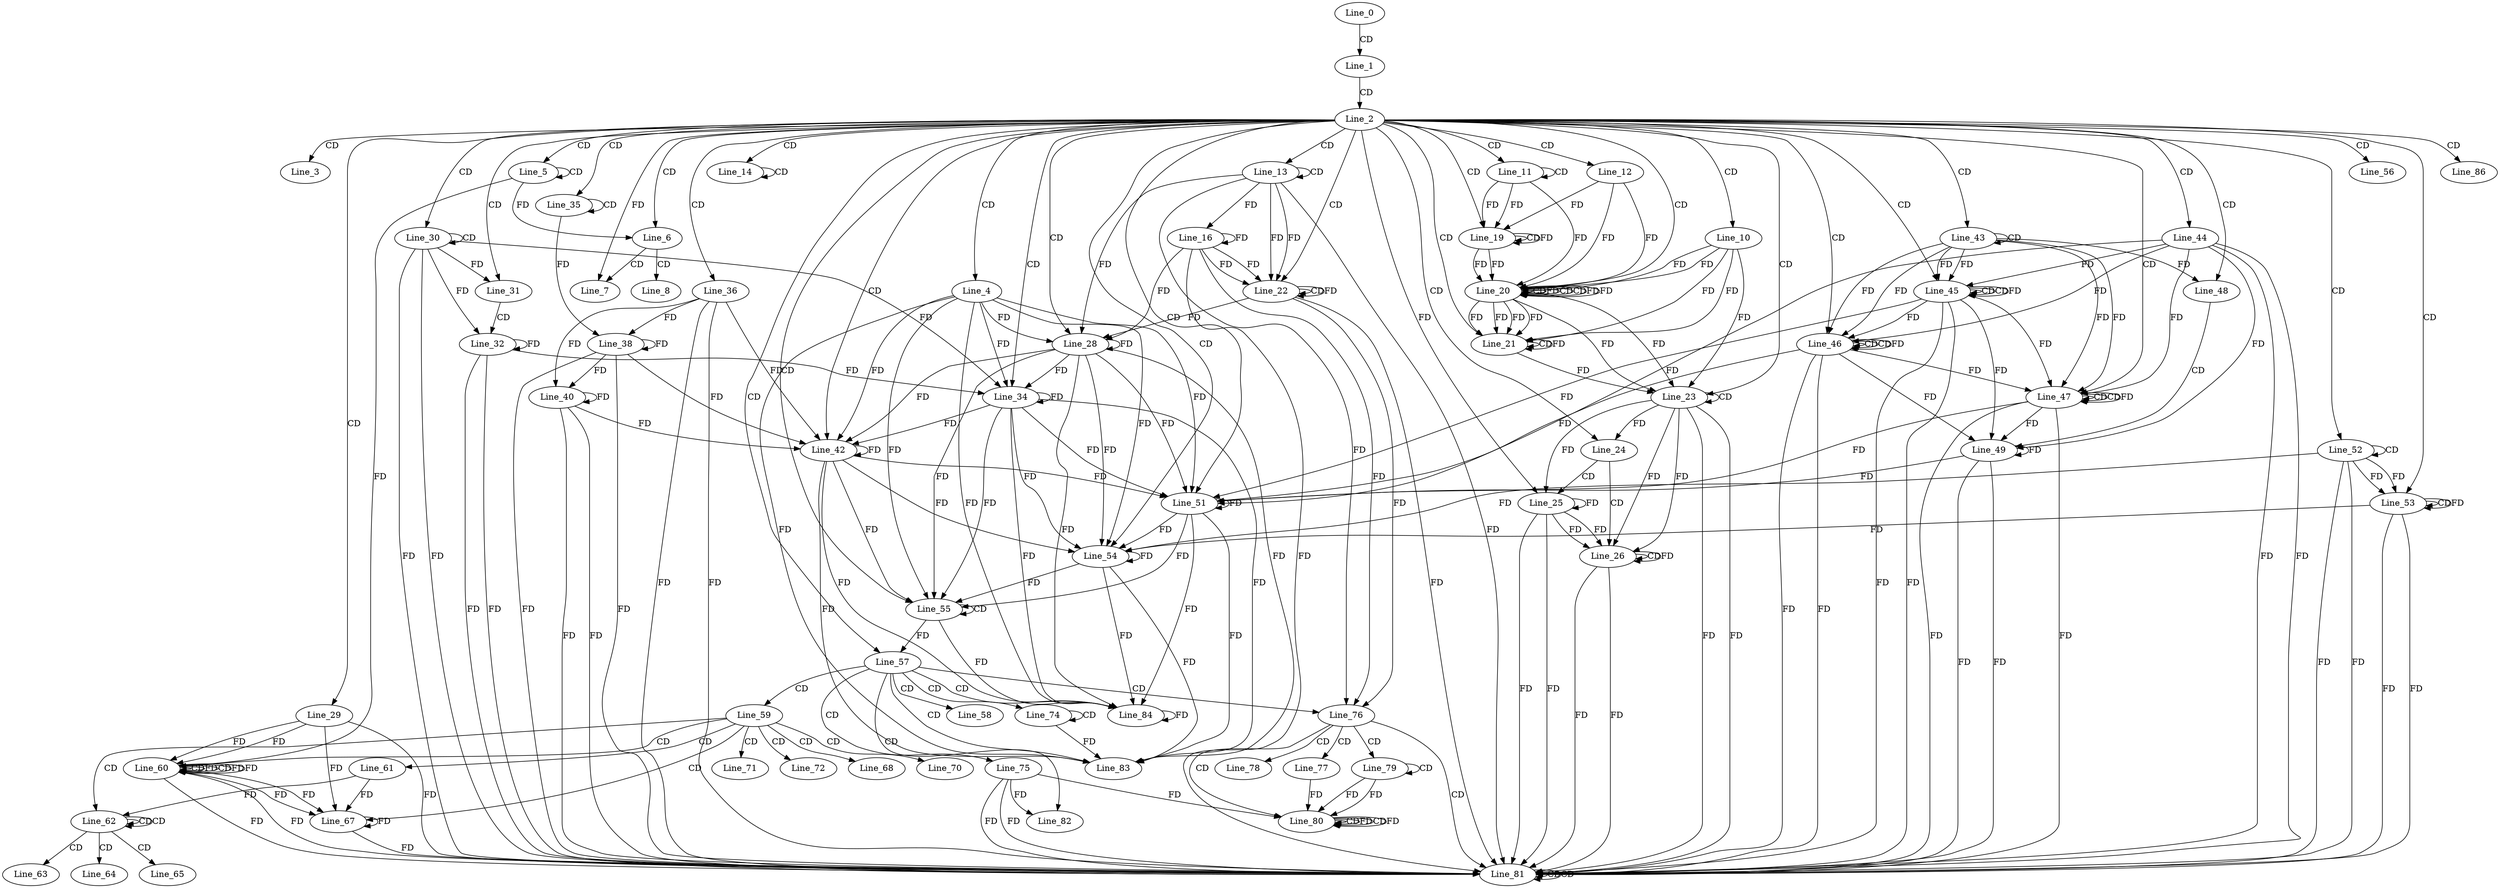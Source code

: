 digraph G {
  Line_0;
  Line_1;
  Line_2;
  Line_3;
  Line_4;
  Line_5;
  Line_5;
  Line_6;
  Line_7;
  Line_8;
  Line_10;
  Line_11;
  Line_11;
  Line_12;
  Line_13;
  Line_13;
  Line_14;
  Line_14;
  Line_16;
  Line_16;
  Line_19;
  Line_19;
  Line_19;
  Line_20;
  Line_20;
  Line_20;
  Line_20;
  Line_20;
  Line_20;
  Line_20;
  Line_20;
  Line_21;
  Line_21;
  Line_21;
  Line_22;
  Line_22;
  Line_23;
  Line_23;
  Line_24;
  Line_25;
  Line_25;
  Line_26;
  Line_26;
  Line_28;
  Line_29;
  Line_30;
  Line_30;
  Line_31;
  Line_32;
  Line_34;
  Line_35;
  Line_35;
  Line_36;
  Line_38;
  Line_38;
  Line_40;
  Line_42;
  Line_43;
  Line_43;
  Line_44;
  Line_45;
  Line_45;
  Line_45;
  Line_46;
  Line_46;
  Line_46;
  Line_47;
  Line_47;
  Line_47;
  Line_48;
  Line_48;
  Line_48;
  Line_48;
  Line_48;
  Line_49;
  Line_51;
  Line_52;
  Line_52;
  Line_53;
  Line_53;
  Line_53;
  Line_54;
  Line_55;
  Line_55;
  Line_56;
  Line_57;
  Line_58;
  Line_59;
  Line_60;
  Line_60;
  Line_60;
  Line_60;
  Line_60;
  Line_60;
  Line_61;
  Line_62;
  Line_62;
  Line_62;
  Line_63;
  Line_64;
  Line_65;
  Line_67;
  Line_67;
  Line_68;
  Line_70;
  Line_71;
  Line_72;
  Line_74;
  Line_74;
  Line_75;
  Line_76;
  Line_77;
  Line_78;
  Line_79;
  Line_79;
  Line_80;
  Line_80;
  Line_80;
  Line_80;
  Line_81;
  Line_81;
  Line_81;
  Line_81;
  Line_81;
  Line_82;
  Line_83;
  Line_84;
  Line_84;
  Line_86;
  Line_0 -> Line_1 [ label="CD" ];
  Line_1 -> Line_2 [ label="CD" ];
  Line_2 -> Line_3 [ label="CD" ];
  Line_2 -> Line_4 [ label="CD" ];
  Line_2 -> Line_5 [ label="CD" ];
  Line_5 -> Line_5 [ label="CD" ];
  Line_2 -> Line_6 [ label="CD" ];
  Line_5 -> Line_6 [ label="FD" ];
  Line_6 -> Line_7 [ label="CD" ];
  Line_2 -> Line_7 [ label="FD" ];
  Line_6 -> Line_8 [ label="CD" ];
  Line_2 -> Line_10 [ label="CD" ];
  Line_2 -> Line_11 [ label="CD" ];
  Line_11 -> Line_11 [ label="CD" ];
  Line_2 -> Line_12 [ label="CD" ];
  Line_2 -> Line_13 [ label="CD" ];
  Line_13 -> Line_13 [ label="CD" ];
  Line_2 -> Line_14 [ label="CD" ];
  Line_14 -> Line_14 [ label="CD" ];
  Line_13 -> Line_16 [ label="FD" ];
  Line_16 -> Line_16 [ label="FD" ];
  Line_2 -> Line_19 [ label="CD" ];
  Line_11 -> Line_19 [ label="FD" ];
  Line_19 -> Line_19 [ label="CD" ];
  Line_12 -> Line_19 [ label="FD" ];
  Line_19 -> Line_19 [ label="FD" ];
  Line_11 -> Line_19 [ label="FD" ];
  Line_2 -> Line_20 [ label="CD" ];
  Line_12 -> Line_20 [ label="FD" ];
  Line_19 -> Line_20 [ label="FD" ];
  Line_20 -> Line_20 [ label="CD" ];
  Line_10 -> Line_20 [ label="FD" ];
  Line_20 -> Line_20 [ label="FD" ];
  Line_12 -> Line_20 [ label="FD" ];
  Line_19 -> Line_20 [ label="FD" ];
  Line_20 -> Line_20 [ label="CD" ];
  Line_20 -> Line_20 [ label="CD" ];
  Line_10 -> Line_20 [ label="FD" ];
  Line_20 -> Line_20 [ label="FD" ];
  Line_20 -> Line_20 [ label="FD" ];
  Line_11 -> Line_20 [ label="FD" ];
  Line_2 -> Line_21 [ label="CD" ];
  Line_10 -> Line_21 [ label="FD" ];
  Line_20 -> Line_21 [ label="FD" ];
  Line_20 -> Line_21 [ label="FD" ];
  Line_21 -> Line_21 [ label="CD" ];
  Line_10 -> Line_21 [ label="FD" ];
  Line_20 -> Line_21 [ label="FD" ];
  Line_20 -> Line_21 [ label="FD" ];
  Line_21 -> Line_21 [ label="FD" ];
  Line_2 -> Line_22 [ label="CD" ];
  Line_13 -> Line_22 [ label="FD" ];
  Line_16 -> Line_22 [ label="FD" ];
  Line_22 -> Line_22 [ label="CD" ];
  Line_13 -> Line_22 [ label="FD" ];
  Line_16 -> Line_22 [ label="FD" ];
  Line_22 -> Line_22 [ label="FD" ];
  Line_2 -> Line_23 [ label="CD" ];
  Line_23 -> Line_23 [ label="CD" ];
  Line_10 -> Line_23 [ label="FD" ];
  Line_20 -> Line_23 [ label="FD" ];
  Line_20 -> Line_23 [ label="FD" ];
  Line_21 -> Line_23 [ label="FD" ];
  Line_2 -> Line_24 [ label="CD" ];
  Line_23 -> Line_24 [ label="FD" ];
  Line_24 -> Line_25 [ label="CD" ];
  Line_23 -> Line_25 [ label="FD" ];
  Line_25 -> Line_25 [ label="FD" ];
  Line_2 -> Line_25 [ label="FD" ];
  Line_24 -> Line_26 [ label="CD" ];
  Line_23 -> Line_26 [ label="FD" ];
  Line_25 -> Line_26 [ label="FD" ];
  Line_26 -> Line_26 [ label="CD" ];
  Line_23 -> Line_26 [ label="FD" ];
  Line_25 -> Line_26 [ label="FD" ];
  Line_26 -> Line_26 [ label="FD" ];
  Line_2 -> Line_28 [ label="CD" ];
  Line_4 -> Line_28 [ label="FD" ];
  Line_28 -> Line_28 [ label="FD" ];
  Line_13 -> Line_28 [ label="FD" ];
  Line_16 -> Line_28 [ label="FD" ];
  Line_22 -> Line_28 [ label="FD" ];
  Line_2 -> Line_29 [ label="CD" ];
  Line_2 -> Line_30 [ label="CD" ];
  Line_30 -> Line_30 [ label="CD" ];
  Line_2 -> Line_31 [ label="CD" ];
  Line_30 -> Line_31 [ label="FD" ];
  Line_31 -> Line_32 [ label="CD" ];
  Line_30 -> Line_32 [ label="FD" ];
  Line_32 -> Line_32 [ label="FD" ];
  Line_2 -> Line_34 [ label="CD" ];
  Line_4 -> Line_34 [ label="FD" ];
  Line_28 -> Line_34 [ label="FD" ];
  Line_34 -> Line_34 [ label="FD" ];
  Line_30 -> Line_34 [ label="FD" ];
  Line_32 -> Line_34 [ label="FD" ];
  Line_2 -> Line_35 [ label="CD" ];
  Line_35 -> Line_35 [ label="CD" ];
  Line_2 -> Line_36 [ label="CD" ];
  Line_36 -> Line_38 [ label="FD" ];
  Line_38 -> Line_38 [ label="FD" ];
  Line_35 -> Line_38 [ label="FD" ];
  Line_36 -> Line_40 [ label="FD" ];
  Line_38 -> Line_40 [ label="FD" ];
  Line_40 -> Line_40 [ label="FD" ];
  Line_2 -> Line_42 [ label="CD" ];
  Line_4 -> Line_42 [ label="FD" ];
  Line_28 -> Line_42 [ label="FD" ];
  Line_34 -> Line_42 [ label="FD" ];
  Line_42 -> Line_42 [ label="FD" ];
  Line_36 -> Line_42 [ label="FD" ];
  Line_38 -> Line_42 [ label="FD" ];
  Line_40 -> Line_42 [ label="FD" ];
  Line_2 -> Line_43 [ label="CD" ];
  Line_43 -> Line_43 [ label="CD" ];
  Line_2 -> Line_44 [ label="CD" ];
  Line_2 -> Line_45 [ label="CD" ];
  Line_43 -> Line_45 [ label="FD" ];
  Line_45 -> Line_45 [ label="CD" ];
  Line_43 -> Line_45 [ label="FD" ];
  Line_45 -> Line_45 [ label="CD" ];
  Line_44 -> Line_45 [ label="FD" ];
  Line_45 -> Line_45 [ label="FD" ];
  Line_2 -> Line_46 [ label="CD" ];
  Line_43 -> Line_46 [ label="FD" ];
  Line_46 -> Line_46 [ label="CD" ];
  Line_43 -> Line_46 [ label="FD" ];
  Line_46 -> Line_46 [ label="CD" ];
  Line_44 -> Line_46 [ label="FD" ];
  Line_45 -> Line_46 [ label="FD" ];
  Line_46 -> Line_46 [ label="FD" ];
  Line_2 -> Line_47 [ label="CD" ];
  Line_43 -> Line_47 [ label="FD" ];
  Line_47 -> Line_47 [ label="CD" ];
  Line_43 -> Line_47 [ label="FD" ];
  Line_47 -> Line_47 [ label="CD" ];
  Line_44 -> Line_47 [ label="FD" ];
  Line_45 -> Line_47 [ label="FD" ];
  Line_46 -> Line_47 [ label="FD" ];
  Line_47 -> Line_47 [ label="FD" ];
  Line_2 -> Line_48 [ label="CD" ];
  Line_43 -> Line_48 [ label="FD" ];
  Line_48 -> Line_49 [ label="CD" ];
  Line_44 -> Line_49 [ label="FD" ];
  Line_45 -> Line_49 [ label="FD" ];
  Line_46 -> Line_49 [ label="FD" ];
  Line_47 -> Line_49 [ label="FD" ];
  Line_49 -> Line_49 [ label="FD" ];
  Line_2 -> Line_51 [ label="CD" ];
  Line_4 -> Line_51 [ label="FD" ];
  Line_28 -> Line_51 [ label="FD" ];
  Line_34 -> Line_51 [ label="FD" ];
  Line_42 -> Line_51 [ label="FD" ];
  Line_51 -> Line_51 [ label="FD" ];
  Line_44 -> Line_51 [ label="FD" ];
  Line_45 -> Line_51 [ label="FD" ];
  Line_46 -> Line_51 [ label="FD" ];
  Line_47 -> Line_51 [ label="FD" ];
  Line_49 -> Line_51 [ label="FD" ];
  Line_2 -> Line_52 [ label="CD" ];
  Line_52 -> Line_52 [ label="CD" ];
  Line_2 -> Line_53 [ label="CD" ];
  Line_52 -> Line_53 [ label="FD" ];
  Line_53 -> Line_53 [ label="CD" ];
  Line_52 -> Line_53 [ label="FD" ];
  Line_53 -> Line_53 [ label="FD" ];
  Line_2 -> Line_54 [ label="CD" ];
  Line_4 -> Line_54 [ label="FD" ];
  Line_28 -> Line_54 [ label="FD" ];
  Line_34 -> Line_54 [ label="FD" ];
  Line_42 -> Line_54 [ label="FD" ];
  Line_51 -> Line_54 [ label="FD" ];
  Line_54 -> Line_54 [ label="FD" ];
  Line_52 -> Line_54 [ label="FD" ];
  Line_53 -> Line_54 [ label="FD" ];
  Line_2 -> Line_55 [ label="CD" ];
  Line_55 -> Line_55 [ label="CD" ];
  Line_4 -> Line_55 [ label="FD" ];
  Line_28 -> Line_55 [ label="FD" ];
  Line_34 -> Line_55 [ label="FD" ];
  Line_42 -> Line_55 [ label="FD" ];
  Line_51 -> Line_55 [ label="FD" ];
  Line_54 -> Line_55 [ label="FD" ];
  Line_2 -> Line_56 [ label="CD" ];
  Line_2 -> Line_57 [ label="CD" ];
  Line_55 -> Line_57 [ label="FD" ];
  Line_57 -> Line_58 [ label="CD" ];
  Line_57 -> Line_59 [ label="CD" ];
  Line_59 -> Line_60 [ label="CD" ];
  Line_5 -> Line_60 [ label="FD" ];
  Line_60 -> Line_60 [ label="CD" ];
  Line_29 -> Line_60 [ label="FD" ];
  Line_60 -> Line_60 [ label="FD" ];
  Line_60 -> Line_60 [ label="CD" ];
  Line_29 -> Line_60 [ label="FD" ];
  Line_60 -> Line_60 [ label="FD" ];
  Line_60 -> Line_60 [ label="FD" ];
  Line_59 -> Line_61 [ label="CD" ];
  Line_59 -> Line_62 [ label="CD" ];
  Line_62 -> Line_62 [ label="CD" ];
  Line_62 -> Line_62 [ label="CD" ];
  Line_61 -> Line_62 [ label="FD" ];
  Line_62 -> Line_63 [ label="CD" ];
  Line_62 -> Line_64 [ label="CD" ];
  Line_62 -> Line_65 [ label="CD" ];
  Line_59 -> Line_67 [ label="CD" ];
  Line_29 -> Line_67 [ label="FD" ];
  Line_60 -> Line_67 [ label="FD" ];
  Line_60 -> Line_67 [ label="FD" ];
  Line_67 -> Line_67 [ label="FD" ];
  Line_61 -> Line_67 [ label="FD" ];
  Line_59 -> Line_68 [ label="CD" ];
  Line_59 -> Line_70 [ label="CD" ];
  Line_59 -> Line_71 [ label="CD" ];
  Line_59 -> Line_72 [ label="CD" ];
  Line_57 -> Line_74 [ label="CD" ];
  Line_74 -> Line_74 [ label="CD" ];
  Line_57 -> Line_75 [ label="CD" ];
  Line_57 -> Line_76 [ label="CD" ];
  Line_13 -> Line_76 [ label="FD" ];
  Line_16 -> Line_76 [ label="FD" ];
  Line_22 -> Line_76 [ label="FD" ];
  Line_76 -> Line_77 [ label="CD" ];
  Line_76 -> Line_78 [ label="CD" ];
  Line_76 -> Line_79 [ label="CD" ];
  Line_79 -> Line_79 [ label="CD" ];
  Line_76 -> Line_80 [ label="CD" ];
  Line_80 -> Line_80 [ label="CD" ];
  Line_80 -> Line_80 [ label="FD" ];
  Line_79 -> Line_80 [ label="FD" ];
  Line_77 -> Line_80 [ label="FD" ];
  Line_80 -> Line_80 [ label="CD" ];
  Line_75 -> Line_80 [ label="FD" ];
  Line_80 -> Line_80 [ label="FD" ];
  Line_79 -> Line_80 [ label="FD" ];
  Line_76 -> Line_81 [ label="CD" ];
  Line_13 -> Line_81 [ label="FD" ];
  Line_16 -> Line_81 [ label="FD" ];
  Line_22 -> Line_81 [ label="FD" ];
  Line_81 -> Line_81 [ label="CD" ];
  Line_75 -> Line_81 [ label="FD" ];
  Line_23 -> Line_81 [ label="FD" ];
  Line_25 -> Line_81 [ label="FD" ];
  Line_26 -> Line_81 [ label="FD" ];
  Line_30 -> Line_81 [ label="FD" ];
  Line_32 -> Line_81 [ label="FD" ];
  Line_36 -> Line_81 [ label="FD" ];
  Line_38 -> Line_81 [ label="FD" ];
  Line_40 -> Line_81 [ label="FD" ];
  Line_44 -> Line_81 [ label="FD" ];
  Line_45 -> Line_81 [ label="FD" ];
  Line_46 -> Line_81 [ label="FD" ];
  Line_47 -> Line_81 [ label="FD" ];
  Line_49 -> Line_81 [ label="FD" ];
  Line_52 -> Line_81 [ label="FD" ];
  Line_53 -> Line_81 [ label="FD" ];
  Line_81 -> Line_81 [ label="CD" ];
  Line_75 -> Line_81 [ label="FD" ];
  Line_29 -> Line_81 [ label="FD" ];
  Line_60 -> Line_81 [ label="FD" ];
  Line_60 -> Line_81 [ label="FD" ];
  Line_67 -> Line_81 [ label="FD" ];
  Line_23 -> Line_81 [ label="FD" ];
  Line_25 -> Line_81 [ label="FD" ];
  Line_26 -> Line_81 [ label="FD" ];
  Line_30 -> Line_81 [ label="FD" ];
  Line_32 -> Line_81 [ label="FD" ];
  Line_52 -> Line_81 [ label="FD" ];
  Line_53 -> Line_81 [ label="FD" ];
  Line_36 -> Line_81 [ label="FD" ];
  Line_38 -> Line_81 [ label="FD" ];
  Line_40 -> Line_81 [ label="FD" ];
  Line_44 -> Line_81 [ label="FD" ];
  Line_45 -> Line_81 [ label="FD" ];
  Line_46 -> Line_81 [ label="FD" ];
  Line_47 -> Line_81 [ label="FD" ];
  Line_49 -> Line_81 [ label="FD" ];
  Line_57 -> Line_82 [ label="CD" ];
  Line_75 -> Line_82 [ label="FD" ];
  Line_57 -> Line_83 [ label="CD" ];
  Line_4 -> Line_83 [ label="FD" ];
  Line_28 -> Line_83 [ label="FD" ];
  Line_34 -> Line_83 [ label="FD" ];
  Line_42 -> Line_83 [ label="FD" ];
  Line_51 -> Line_83 [ label="FD" ];
  Line_54 -> Line_83 [ label="FD" ];
  Line_74 -> Line_83 [ label="FD" ];
  Line_57 -> Line_84 [ label="CD" ];
  Line_55 -> Line_84 [ label="FD" ];
  Line_84 -> Line_84 [ label="FD" ];
  Line_4 -> Line_84 [ label="FD" ];
  Line_28 -> Line_84 [ label="FD" ];
  Line_34 -> Line_84 [ label="FD" ];
  Line_42 -> Line_84 [ label="FD" ];
  Line_51 -> Line_84 [ label="FD" ];
  Line_54 -> Line_84 [ label="FD" ];
  Line_2 -> Line_86 [ label="CD" ];
}

